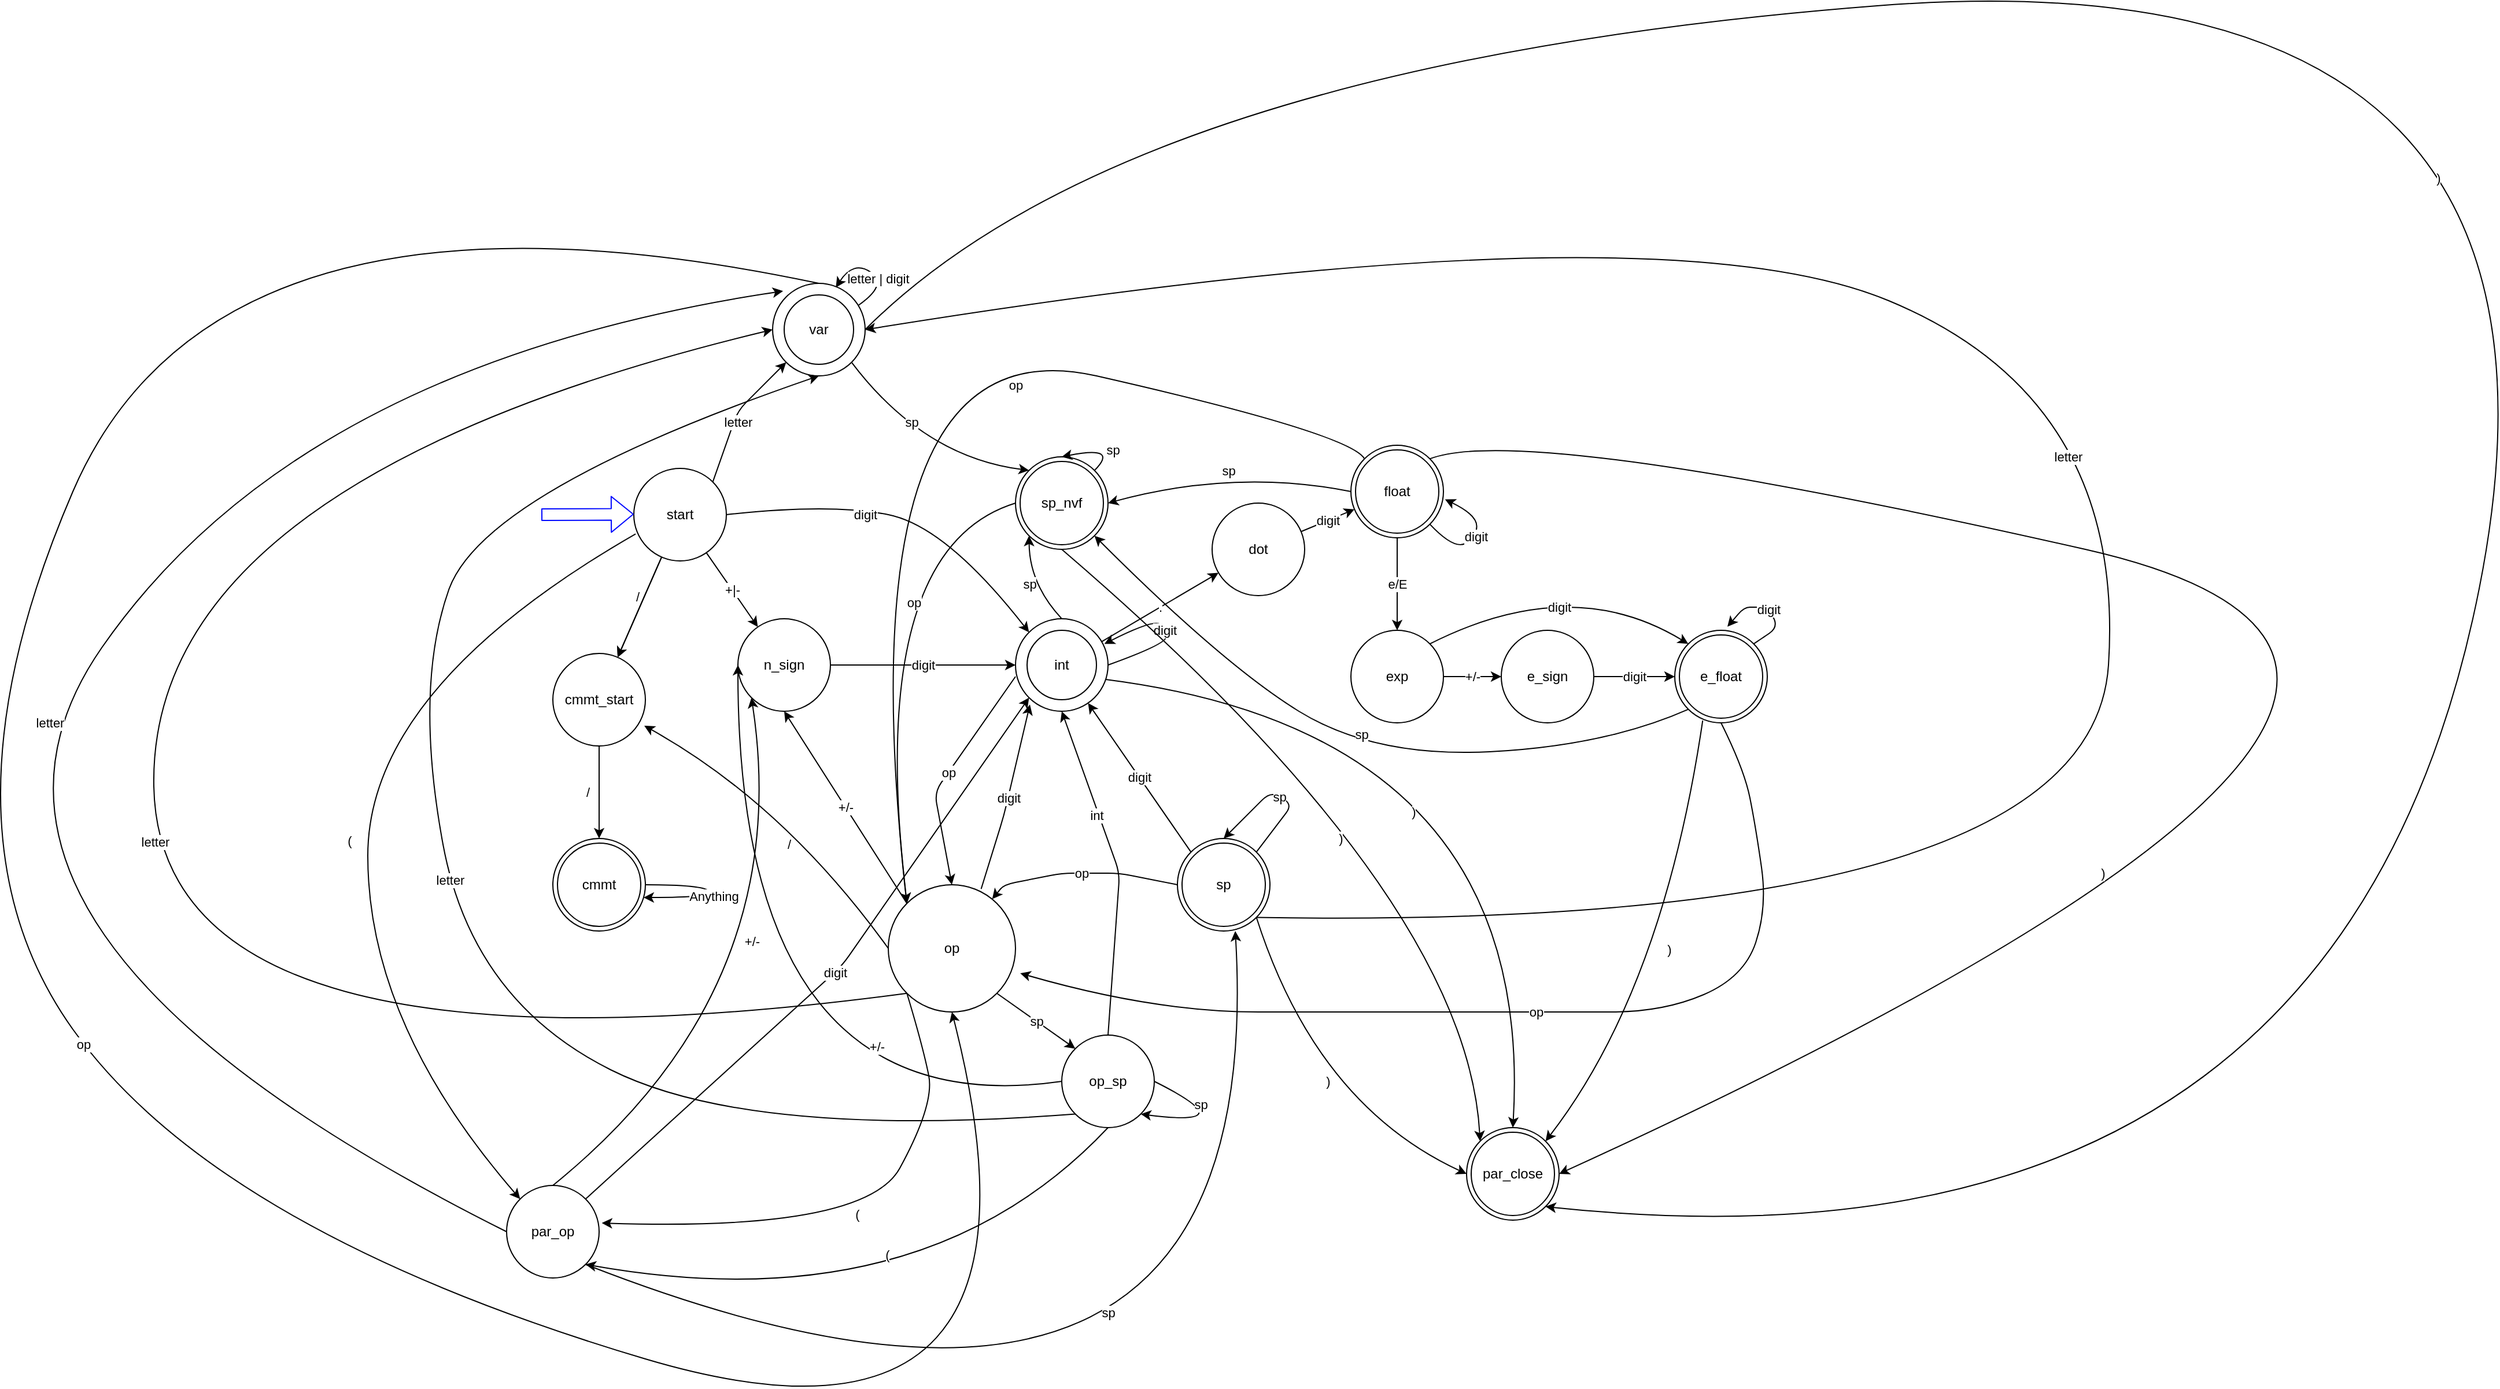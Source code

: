 <mxfile>
    <diagram id="0wO5liZ9OR7lbL87WMWF" name="Page-1">
        <mxGraphModel dx="1989" dy="930" grid="1" gridSize="10" guides="1" tooltips="1" connect="1" arrows="1" fold="1" page="1" pageScale="1" pageWidth="1169" pageHeight="827" math="0" shadow="0">
            <root>
                <mxCell id="0"/>
                <mxCell id="1" parent="0"/>
                <mxCell id="23" value="/" style="edgeStyle=none;html=1;" parent="1" source="2" target="22" edge="1">
                    <mxGeometry x="-0.156" y="-5" relative="1" as="geometry">
                        <mxPoint as="offset"/>
                    </mxGeometry>
                </mxCell>
                <mxCell id="41" value="letter" style="edgeStyle=none;html=1;exitX=1;exitY=0;exitDx=0;exitDy=0;entryX=0;entryY=1;entryDx=0;entryDy=0;strokeColor=default;" parent="1" source="2" target="3" edge="1">
                    <mxGeometry x="-0.1" y="-3" relative="1" as="geometry">
                        <Array as="points">
                            <mxPoint x="200" y="450"/>
                        </Array>
                        <mxPoint as="offset"/>
                    </mxGeometry>
                </mxCell>
                <mxCell id="51" value="" style="edgeStyle=none;html=1;" parent="1" source="2" target="22" edge="1">
                    <mxGeometry relative="1" as="geometry"/>
                </mxCell>
                <mxCell id="53" value="+|-" style="edgeStyle=none;html=1;" parent="1" source="2" target="52" edge="1">
                    <mxGeometry relative="1" as="geometry"/>
                </mxCell>
                <mxCell id="2" value="start" style="ellipse;whiteSpace=wrap;html=1;aspect=fixed;" parent="1" vertex="1">
                    <mxGeometry x="110" y="500" width="80" height="80" as="geometry"/>
                </mxCell>
                <mxCell id="188" value="sp" style="edgeStyle=none;html=1;exitX=1;exitY=1;exitDx=0;exitDy=0;entryX=0;entryY=0;entryDx=0;entryDy=0;curved=1;" parent="1" source="3" target="179" edge="1">
                    <mxGeometry x="-0.257" y="10" relative="1" as="geometry">
                        <Array as="points">
                            <mxPoint x="360" y="490"/>
                        </Array>
                        <mxPoint as="offset"/>
                    </mxGeometry>
                </mxCell>
                <mxCell id="190" value="op" style="edgeStyle=none;curved=1;html=1;exitX=0.5;exitY=0;exitDx=0;exitDy=0;entryX=0.5;entryY=1;entryDx=0;entryDy=0;" parent="1" source="3" target="29" edge="1">
                    <mxGeometry relative="1" as="geometry">
                        <Array as="points">
                            <mxPoint x="-250" y="230"/>
                            <mxPoint x="-500" y="810"/>
                            <mxPoint x="-250" y="1160"/>
                            <mxPoint x="490" y="1380"/>
                        </Array>
                    </mxGeometry>
                </mxCell>
                <mxCell id="200" value=")" style="edgeStyle=none;curved=1;html=1;exitX=1;exitY=0.5;exitDx=0;exitDy=0;entryX=1;entryY=1;entryDx=0;entryDy=0;" edge="1" parent="1" source="3" target="174">
                    <mxGeometry x="0.062" y="-112" relative="1" as="geometry">
                        <Array as="points">
                            <mxPoint x="540" y="150"/>
                            <mxPoint x="1830" y="50"/>
                            <mxPoint x="1570" y="1210"/>
                        </Array>
                        <mxPoint y="-1" as="offset"/>
                    </mxGeometry>
                </mxCell>
                <mxCell id="3" value="" style="ellipse;whiteSpace=wrap;html=1;aspect=fixed;" parent="1" vertex="1">
                    <mxGeometry x="230" y="340" width="80" height="80" as="geometry"/>
                </mxCell>
                <mxCell id="4" value="var" style="ellipse;whiteSpace=wrap;html=1;aspect=fixed;" parent="1" vertex="1">
                    <mxGeometry x="240" y="350" width="60" height="60" as="geometry"/>
                </mxCell>
                <mxCell id="34" value="." style="edgeStyle=none;html=1;" parent="1" source="10" target="33" edge="1">
                    <mxGeometry relative="1" as="geometry"/>
                </mxCell>
                <mxCell id="168" style="edgeStyle=none;curved=1;html=1;exitX=0.976;exitY=0.656;exitDx=0;exitDy=0;entryX=0.5;entryY=0;entryDx=0;entryDy=0;exitPerimeter=0;" parent="1" source="10" target="174" edge="1">
                    <mxGeometry relative="1" as="geometry">
                        <Array as="points">
                            <mxPoint x="890" y="730"/>
                        </Array>
                        <mxPoint x="841.716" y="1081.716" as="targetPoint"/>
                    </mxGeometry>
                </mxCell>
                <mxCell id="170" value=")" style="edgeLabel;html=1;align=center;verticalAlign=middle;resizable=0;points=[];" parent="168" connectable="0" vertex="1">
                    <mxGeometry x="0.185" y="-71" relative="1" as="geometry">
                        <mxPoint x="-32" y="22" as="offset"/>
                    </mxGeometry>
                </mxCell>
                <mxCell id="181" value="sp" style="edgeStyle=none;curved=1;html=1;exitX=0.5;exitY=0;exitDx=0;exitDy=0;entryX=0;entryY=1;entryDx=0;entryDy=0;strokeColor=default;" parent="1" source="10" target="179" edge="1">
                    <mxGeometry relative="1" as="geometry">
                        <Array as="points">
                            <mxPoint x="452" y="600"/>
                        </Array>
                    </mxGeometry>
                </mxCell>
                <mxCell id="10" value="" style="ellipse;whiteSpace=wrap;html=1;aspect=fixed;" parent="1" vertex="1">
                    <mxGeometry x="440" y="630" width="80" height="80" as="geometry"/>
                </mxCell>
                <mxCell id="32" value="op" style="edgeStyle=none;html=1;entryX=0.5;entryY=0;entryDx=0;entryDy=0;exitX=0;exitY=0.625;exitDx=0;exitDy=0;exitPerimeter=0;" parent="1" source="10" target="29" edge="1">
                    <mxGeometry relative="1" as="geometry">
                        <mxPoint x="480" y="780" as="targetPoint"/>
                        <Array as="points">
                            <mxPoint x="370" y="780"/>
                        </Array>
                    </mxGeometry>
                </mxCell>
                <mxCell id="11" value="int" style="ellipse;whiteSpace=wrap;html=1;aspect=fixed;" parent="1" vertex="1">
                    <mxGeometry x="450" y="640" width="60" height="60" as="geometry"/>
                </mxCell>
                <mxCell id="15" value="" style="curved=1;endArrow=classic;html=1;entryX=0.96;entryY=0.272;entryDx=0;entryDy=0;entryPerimeter=0;exitX=1;exitY=0.5;exitDx=0;exitDy=0;" parent="1" source="10" target="10" edge="1">
                    <mxGeometry width="50" height="50" relative="1" as="geometry">
                        <mxPoint x="510" y="690" as="sourcePoint"/>
                        <mxPoint x="630" y="700" as="targetPoint"/>
                        <Array as="points">
                            <mxPoint x="570" y="652"/>
                            <mxPoint x="570" y="640"/>
                            <mxPoint x="560" y="630"/>
                        </Array>
                    </mxGeometry>
                </mxCell>
                <mxCell id="17" value="digit" style="edgeLabel;html=1;align=center;verticalAlign=middle;resizable=0;points=[];" parent="15" connectable="0" vertex="1">
                    <mxGeometry x="0.041" y="1" relative="1" as="geometry">
                        <mxPoint as="offset"/>
                    </mxGeometry>
                </mxCell>
                <mxCell id="18" value="" style="curved=1;endArrow=classic;html=1;entryX=0.683;entryY=0.045;entryDx=0;entryDy=0;exitX=0.925;exitY=0.239;exitDx=0;exitDy=0;exitPerimeter=0;entryPerimeter=0;" parent="1" source="3" target="3" edge="1">
                    <mxGeometry width="50" height="50" relative="1" as="geometry">
                        <mxPoint x="311.453" y="354.713" as="sourcePoint"/>
                        <mxPoint x="320.0" y="330.0" as="targetPoint"/>
                        <Array as="points">
                            <mxPoint x="330" y="341"/>
                            <mxPoint x="300" y="320"/>
                        </Array>
                    </mxGeometry>
                </mxCell>
                <mxCell id="19" value="letter | digit" style="edgeLabel;html=1;align=center;verticalAlign=middle;resizable=0;points=[];" parent="18" connectable="0" vertex="1">
                    <mxGeometry x="0.041" y="1" relative="1" as="geometry">
                        <mxPoint x="6" y="4" as="offset"/>
                    </mxGeometry>
                </mxCell>
                <mxCell id="25" value="/" style="edgeStyle=none;html=1;entryX=0.5;entryY=0;entryDx=0;entryDy=0;" parent="1" source="22" target="147" edge="1">
                    <mxGeometry y="-10" relative="1" as="geometry">
                        <mxPoint as="offset"/>
                        <mxPoint x="80" y="820" as="targetPoint"/>
                    </mxGeometry>
                </mxCell>
                <mxCell id="82" value="(" style="edgeStyle=none;html=1;exitX=0.019;exitY=0.708;exitDx=0;exitDy=0;entryX=0;entryY=0;entryDx=0;entryDy=0;curved=1;exitPerimeter=0;" parent="1" source="2" target="80" edge="1">
                    <mxGeometry x="0.052" y="-16" relative="1" as="geometry">
                        <mxPoint as="offset"/>
                        <Array as="points">
                            <mxPoint x="-120" y="690"/>
                            <mxPoint x="-120" y="980"/>
                        </Array>
                    </mxGeometry>
                </mxCell>
                <mxCell id="22" value="cmmt_start" style="ellipse;whiteSpace=wrap;html=1;aspect=fixed;" parent="1" vertex="1">
                    <mxGeometry x="40" y="660" width="80" height="80" as="geometry"/>
                </mxCell>
                <mxCell id="43" value="digit" style="edgeStyle=none;html=1;exitX=0.73;exitY=0.033;exitDx=0;exitDy=0;exitPerimeter=0;entryX=0.156;entryY=0.927;entryDx=0;entryDy=0;entryPerimeter=0;" parent="1" source="29" target="10" edge="1">
                    <mxGeometry relative="1" as="geometry">
                        <mxPoint x="480" y="710.0" as="targetPoint"/>
                        <Array as="points">
                            <mxPoint x="430" y="800"/>
                        </Array>
                    </mxGeometry>
                </mxCell>
                <mxCell id="79" value="+/-" style="edgeStyle=none;html=1;exitX=0;exitY=0;exitDx=0;exitDy=0;entryX=0.5;entryY=1;entryDx=0;entryDy=0;" parent="1" source="29" target="52" edge="1">
                    <mxGeometry relative="1" as="geometry"/>
                </mxCell>
                <mxCell id="85" value="(" style="edgeStyle=none;html=1;exitX=0;exitY=1;exitDx=0;exitDy=0;entryX=1.029;entryY=0.406;entryDx=0;entryDy=0;curved=1;entryPerimeter=0;" parent="1" source="29" target="80" edge="1">
                    <mxGeometry x="0.024" y="-15" relative="1" as="geometry">
                        <Array as="points">
                            <mxPoint x="360" y="1000"/>
                            <mxPoint x="370" y="1050"/>
                            <mxPoint x="310" y="1160"/>
                        </Array>
                        <mxPoint as="offset"/>
                    </mxGeometry>
                </mxCell>
                <mxCell id="149" value="/" style="edgeStyle=none;curved=1;html=1;exitX=0;exitY=0.5;exitDx=0;exitDy=0;entryX=0.988;entryY=0.781;entryDx=0;entryDy=0;strokeColor=default;entryPerimeter=0;" parent="1" source="29" target="22" edge="1">
                    <mxGeometry x="-0.155" y="17" relative="1" as="geometry">
                        <Array as="points">
                            <mxPoint x="240" y="790"/>
                        </Array>
                        <mxPoint as="offset"/>
                    </mxGeometry>
                </mxCell>
                <mxCell id="154" value="sp" style="edgeStyle=none;curved=1;html=1;exitX=1;exitY=1;exitDx=0;exitDy=0;entryX=0;entryY=0;entryDx=0;entryDy=0;" parent="1" source="29" target="191" edge="1">
                    <mxGeometry relative="1" as="geometry">
                        <mxPoint x="490" y="1000" as="targetPoint"/>
                    </mxGeometry>
                </mxCell>
                <mxCell id="155" value="letter" style="edgeStyle=none;html=1;exitX=0;exitY=1;exitDx=0;exitDy=0;entryX=0;entryY=0.5;entryDx=0;entryDy=0;curved=1;" parent="1" source="29" target="3" edge="1">
                    <mxGeometry relative="1" as="geometry">
                        <mxPoint x="260" y="490" as="targetPoint"/>
                        <Array as="points">
                            <mxPoint x="-300" y="1040"/>
                            <mxPoint x="-310" y="510"/>
                        </Array>
                    </mxGeometry>
                </mxCell>
                <mxCell id="29" value="op" style="ellipse;whiteSpace=wrap;html=1;aspect=fixed;" parent="1" vertex="1">
                    <mxGeometry x="330" y="860" width="110" height="110" as="geometry"/>
                </mxCell>
                <mxCell id="36" value="digit" style="edgeStyle=none;html=1;" parent="1" source="33" target="63" edge="1">
                    <mxGeometry relative="1" as="geometry">
                        <mxPoint x="730.0" y="530.0" as="targetPoint"/>
                    </mxGeometry>
                </mxCell>
                <mxCell id="33" value="dot" style="ellipse;whiteSpace=wrap;html=1;aspect=fixed;" parent="1" vertex="1">
                    <mxGeometry x="610" y="530" width="80" height="80" as="geometry"/>
                </mxCell>
                <mxCell id="37" value="" style="curved=1;endArrow=classic;html=1;entryX=1.017;entryY=0.585;entryDx=0;entryDy=0;exitX=1;exitY=1;exitDx=0;exitDy=0;entryPerimeter=0;" parent="1" source="63" target="63" edge="1">
                    <mxGeometry width="50" height="50" relative="1" as="geometry">
                        <mxPoint x="800.005" y="554.988" as="sourcePoint"/>
                        <mxPoint x="808.77" y="530" as="targetPoint"/>
                        <Array as="points">
                            <mxPoint x="818.77" y="570"/>
                            <mxPoint x="838.77" y="560"/>
                            <mxPoint x="838.77" y="540"/>
                        </Array>
                    </mxGeometry>
                </mxCell>
                <mxCell id="38" value="digit" style="edgeLabel;html=1;align=center;verticalAlign=middle;resizable=0;points=[];" parent="37" connectable="0" vertex="1">
                    <mxGeometry x="0.041" y="1" relative="1" as="geometry">
                        <mxPoint as="offset"/>
                    </mxGeometry>
                </mxCell>
                <mxCell id="44" value="digit" style="curved=1;endArrow=classic;html=1;exitX=1;exitY=0.5;exitDx=0;exitDy=0;entryX=0;entryY=0;entryDx=0;entryDy=0;" parent="1" source="2" target="10" edge="1">
                    <mxGeometry x="-0.21" y="-4" width="50" height="50" relative="1" as="geometry">
                        <mxPoint x="350" y="540" as="sourcePoint"/>
                        <mxPoint x="400" y="490" as="targetPoint"/>
                        <Array as="points">
                            <mxPoint x="280" y="530"/>
                            <mxPoint x="380" y="550"/>
                        </Array>
                        <mxPoint as="offset"/>
                    </mxGeometry>
                </mxCell>
                <mxCell id="54" value="digit" style="edgeStyle=none;html=1;exitX=1;exitY=0.5;exitDx=0;exitDy=0;entryX=0;entryY=0.5;entryDx=0;entryDy=0;" parent="1" source="52" target="10" edge="1">
                    <mxGeometry relative="1" as="geometry"/>
                </mxCell>
                <mxCell id="52" value="n_sign" style="ellipse;whiteSpace=wrap;html=1;aspect=fixed;" parent="1" vertex="1">
                    <mxGeometry x="200" y="630" width="80" height="80" as="geometry"/>
                </mxCell>
                <mxCell id="62" value="op" style="edgeStyle=none;html=1;exitX=0;exitY=0.5;exitDx=0;exitDy=0;" parent="1" source="57" target="29" edge="1">
                    <mxGeometry relative="1" as="geometry">
                        <Array as="points">
                            <mxPoint x="530" y="850"/>
                            <mxPoint x="480" y="850"/>
                            <mxPoint x="430" y="860"/>
                        </Array>
                    </mxGeometry>
                </mxCell>
                <mxCell id="153" value="digit" style="edgeStyle=none;curved=1;html=1;exitX=0;exitY=0;exitDx=0;exitDy=0;" parent="1" source="57" target="10" edge="1">
                    <mxGeometry relative="1" as="geometry"/>
                </mxCell>
                <mxCell id="156" value="letter" style="edgeStyle=none;html=1;exitX=1;exitY=1;exitDx=0;exitDy=0;entryX=1;entryY=0.5;entryDx=0;entryDy=0;curved=1;" parent="1" source="57" target="3" edge="1">
                    <mxGeometry x="-0.024" y="47" relative="1" as="geometry">
                        <Array as="points">
                            <mxPoint x="1370" y="900"/>
                            <mxPoint x="1400" y="440"/>
                            <mxPoint x="990" y="270"/>
                        </Array>
                        <mxPoint as="offset"/>
                    </mxGeometry>
                </mxCell>
                <mxCell id="171" value=")" style="edgeStyle=none;curved=1;html=1;exitX=1;exitY=1;exitDx=0;exitDy=0;entryX=0;entryY=0.5;entryDx=0;entryDy=0;strokeColor=default;" parent="1" source="57" target="174" edge="1">
                    <mxGeometry x="-0.017" y="16" relative="1" as="geometry">
                        <Array as="points">
                            <mxPoint x="700" y="1050"/>
                        </Array>
                        <mxPoint as="offset"/>
                        <mxPoint x="830" y="1110" as="targetPoint"/>
                    </mxGeometry>
                </mxCell>
                <mxCell id="57" value="sp" style="ellipse;shape=doubleEllipse;whiteSpace=wrap;html=1;aspect=fixed;" parent="1" vertex="1">
                    <mxGeometry x="580" y="820" width="80" height="80" as="geometry"/>
                </mxCell>
                <mxCell id="60" value="sp" style="edgeStyle=none;html=1;exitX=1;exitY=0;exitDx=0;exitDy=0;entryX=0.5;entryY=0;entryDx=0;entryDy=0;" parent="1" source="57" target="57" edge="1">
                    <mxGeometry relative="1" as="geometry">
                        <Array as="points">
                            <mxPoint x="680" y="790"/>
                            <mxPoint x="660" y="780"/>
                        </Array>
                    </mxGeometry>
                </mxCell>
                <mxCell id="65" value="e/E" style="edgeStyle=none;html=1;entryX=0.5;entryY=0;entryDx=0;entryDy=0;" parent="1" source="63" target="66" edge="1">
                    <mxGeometry relative="1" as="geometry">
                        <mxPoint x="770" y="640.0" as="targetPoint"/>
                    </mxGeometry>
                </mxCell>
                <mxCell id="167" value=")" style="edgeStyle=none;curved=1;html=1;exitX=1;exitY=0;exitDx=0;exitDy=0;entryX=1;entryY=0.5;entryDx=0;entryDy=0;strokeColor=default;" parent="1" source="63" target="174" edge="1">
                    <mxGeometry x="0.494" y="-41" relative="1" as="geometry">
                        <Array as="points">
                            <mxPoint x="880" y="460"/>
                            <mxPoint x="1850" y="680"/>
                        </Array>
                        <mxPoint as="offset"/>
                        <mxPoint x="898.284" y="1138.284" as="targetPoint"/>
                    </mxGeometry>
                </mxCell>
                <mxCell id="176" value="op" style="edgeStyle=none;curved=1;html=1;exitX=0;exitY=0;exitDx=0;exitDy=0;entryX=0;entryY=0;entryDx=0;entryDy=0;strokeColor=default;" parent="1" source="63" target="29" edge="1">
                    <mxGeometry x="-0.357" y="23" relative="1" as="geometry">
                        <Array as="points">
                            <mxPoint x="730" y="470"/>
                            <mxPoint x="290" y="370"/>
                        </Array>
                        <mxPoint as="offset"/>
                    </mxGeometry>
                </mxCell>
                <mxCell id="183" value="sp" style="edgeStyle=none;curved=1;html=1;exitX=0;exitY=0.5;exitDx=0;exitDy=0;entryX=1;entryY=0.5;entryDx=0;entryDy=0;strokeColor=default;" parent="1" source="63" target="179" edge="1">
                    <mxGeometry relative="1" as="geometry">
                        <Array as="points">
                            <mxPoint x="630" y="500"/>
                        </Array>
                    </mxGeometry>
                </mxCell>
                <mxCell id="63" value="float" style="ellipse;shape=doubleEllipse;whiteSpace=wrap;html=1;aspect=fixed;" parent="1" vertex="1">
                    <mxGeometry x="730" y="480" width="80" height="80" as="geometry"/>
                </mxCell>
                <mxCell id="73" value="+/-" style="edgeStyle=none;html=1;exitX=1;exitY=0.5;exitDx=0;exitDy=0;entryX=0;entryY=0.5;entryDx=0;entryDy=0;" parent="1" source="66" target="70" edge="1">
                    <mxGeometry relative="1" as="geometry"/>
                </mxCell>
                <mxCell id="199" value="digit" style="edgeStyle=none;curved=1;html=1;exitX=1;exitY=0;exitDx=0;exitDy=0;entryX=0;entryY=0;entryDx=0;entryDy=0;" edge="1" parent="1" source="66" target="74">
                    <mxGeometry x="-0.108" y="-22" relative="1" as="geometry">
                        <Array as="points">
                            <mxPoint x="920" y="590"/>
                        </Array>
                        <mxPoint as="offset"/>
                    </mxGeometry>
                </mxCell>
                <mxCell id="66" value="exp" style="ellipse;whiteSpace=wrap;html=1;aspect=fixed;" parent="1" vertex="1">
                    <mxGeometry x="730" y="640" width="80" height="80" as="geometry"/>
                </mxCell>
                <mxCell id="75" value="digit" style="edgeStyle=none;html=1;exitX=1;exitY=0.5;exitDx=0;exitDy=0;entryX=0;entryY=0.5;entryDx=0;entryDy=0;" parent="1" source="70" target="74" edge="1">
                    <mxGeometry relative="1" as="geometry"/>
                </mxCell>
                <mxCell id="70" value="e_sign" style="ellipse;whiteSpace=wrap;html=1;aspect=fixed;" parent="1" vertex="1">
                    <mxGeometry x="860" y="640" width="80" height="80" as="geometry"/>
                </mxCell>
                <mxCell id="77" value="sp" style="edgeStyle=none;html=1;exitX=0;exitY=1;exitDx=0;exitDy=0;entryX=1;entryY=1;entryDx=0;entryDy=0;curved=1;" parent="1" source="74" target="179" edge="1">
                    <mxGeometry x="0.01" y="-12" relative="1" as="geometry">
                        <Array as="points">
                            <mxPoint x="950" y="740"/>
                            <mxPoint x="750" y="750"/>
                            <mxPoint x="620" y="670"/>
                        </Array>
                        <mxPoint x="-1" as="offset"/>
                    </mxGeometry>
                </mxCell>
                <mxCell id="78" value="op" style="edgeStyle=none;html=1;exitX=0.5;exitY=1;exitDx=0;exitDy=0;entryX=1.037;entryY=0.696;entryDx=0;entryDy=0;entryPerimeter=0;curved=1;" parent="1" source="74" target="29" edge="1">
                    <mxGeometry x="-0.04" relative="1" as="geometry">
                        <mxPoint x="1049.588" y="970" as="targetPoint"/>
                        <Array as="points">
                            <mxPoint x="1070" y="760"/>
                            <mxPoint x="1080" y="810"/>
                            <mxPoint x="1090" y="880"/>
                            <mxPoint x="1070" y="940"/>
                            <mxPoint x="1000" y="970"/>
                            <mxPoint x="910" y="970"/>
                            <mxPoint x="740" y="970"/>
                            <mxPoint x="560" y="970"/>
                        </Array>
                        <mxPoint as="offset"/>
                    </mxGeometry>
                </mxCell>
                <mxCell id="166" value=")" style="edgeStyle=none;curved=1;html=1;exitX=0.302;exitY=0.975;exitDx=0;exitDy=0;entryX=1;entryY=0;entryDx=0;entryDy=0;exitPerimeter=0;" parent="1" source="74" target="174" edge="1">
                    <mxGeometry relative="1" as="geometry">
                        <Array as="points">
                            <mxPoint x="1000" y="950"/>
                        </Array>
                        <mxPoint x="898.284" y="1081.716" as="targetPoint"/>
                    </mxGeometry>
                </mxCell>
                <mxCell id="74" value="e_float" style="ellipse;shape=doubleEllipse;whiteSpace=wrap;html=1;aspect=fixed;" parent="1" vertex="1">
                    <mxGeometry x="1010" y="640" width="80" height="80" as="geometry"/>
                </mxCell>
                <mxCell id="76" value="digit" style="edgeStyle=none;html=1;exitX=1;exitY=0;exitDx=0;exitDy=0;entryX=0.569;entryY=-0.039;entryDx=0;entryDy=0;entryPerimeter=0;" parent="1" source="74" target="74" edge="1">
                    <mxGeometry relative="1" as="geometry">
                        <Array as="points">
                            <mxPoint x="1100" y="637"/>
                            <mxPoint x="1090" y="620"/>
                            <mxPoint x="1070" y="620"/>
                        </Array>
                    </mxGeometry>
                </mxCell>
                <mxCell id="163" value="+/-" style="edgeStyle=none;curved=1;html=1;exitX=0.5;exitY=0;exitDx=0;exitDy=0;entryX=0;entryY=1;entryDx=0;entryDy=0;strokeColor=default;" parent="1" source="80" target="52" edge="1">
                    <mxGeometry x="0.202" y="32" relative="1" as="geometry">
                        <Array as="points">
                            <mxPoint x="250" y="950"/>
                        </Array>
                        <mxPoint y="-1" as="offset"/>
                    </mxGeometry>
                </mxCell>
                <mxCell id="164" value="sp" style="edgeStyle=none;curved=1;html=1;exitX=1;exitY=1;exitDx=0;exitDy=0;" parent="1" source="80" edge="1">
                    <mxGeometry x="-0.246" y="126" relative="1" as="geometry">
                        <mxPoint x="630" y="900" as="targetPoint"/>
                        <Array as="points">
                            <mxPoint x="660" y="1420"/>
                        </Array>
                        <mxPoint as="offset"/>
                    </mxGeometry>
                </mxCell>
                <mxCell id="165" value="letter" style="edgeStyle=none;html=1;exitX=0;exitY=0.5;exitDx=0;exitDy=0;entryX=0.113;entryY=0.083;entryDx=0;entryDy=0;entryPerimeter=0;curved=1;" parent="1" source="80" target="3" edge="1">
                    <mxGeometry relative="1" as="geometry">
                        <Array as="points">
                            <mxPoint x="-520" y="900"/>
                            <mxPoint x="-180" y="410"/>
                        </Array>
                    </mxGeometry>
                </mxCell>
                <mxCell id="194" value="digit" style="edgeStyle=none;html=1;exitX=1;exitY=0;exitDx=0;exitDy=0;entryX=0;entryY=1;entryDx=0;entryDy=0;" edge="1" parent="1" source="80" target="10">
                    <mxGeometry relative="1" as="geometry">
                        <Array as="points">
                            <mxPoint x="290" y="930"/>
                        </Array>
                    </mxGeometry>
                </mxCell>
                <mxCell id="80" value="par_op" style="ellipse;whiteSpace=wrap;html=1;aspect=fixed;" parent="1" vertex="1">
                    <mxGeometry y="1120" width="80" height="80" as="geometry"/>
                </mxCell>
                <mxCell id="147" value="cmmt" style="ellipse;shape=doubleEllipse;whiteSpace=wrap;html=1;aspect=fixed;" parent="1" vertex="1">
                    <mxGeometry x="40" y="820" width="80" height="80" as="geometry"/>
                </mxCell>
                <mxCell id="148" value="Anything" style="edgeStyle=none;curved=1;html=1;exitX=1;exitY=0.5;exitDx=0;exitDy=0;entryX=0.98;entryY=0.638;entryDx=0;entryDy=0;entryPerimeter=0;" parent="1" source="147" target="147" edge="1">
                    <mxGeometry relative="1" as="geometry">
                        <Array as="points">
                            <mxPoint x="170" y="860"/>
                            <mxPoint x="180" y="871"/>
                        </Array>
                    </mxGeometry>
                </mxCell>
                <mxCell id="174" value="par_close" style="ellipse;shape=doubleEllipse;whiteSpace=wrap;html=1;aspect=fixed;" parent="1" vertex="1">
                    <mxGeometry x="830" y="1070" width="80" height="80" as="geometry"/>
                </mxCell>
                <mxCell id="182" value="op" style="edgeStyle=none;curved=1;html=1;exitX=0;exitY=0.5;exitDx=0;exitDy=0;entryX=0;entryY=0;entryDx=0;entryDy=0;strokeColor=default;" parent="1" source="179" target="29" edge="1">
                    <mxGeometry x="-0.159" y="36" relative="1" as="geometry">
                        <Array as="points">
                            <mxPoint x="310" y="570"/>
                        </Array>
                        <mxPoint as="offset"/>
                    </mxGeometry>
                </mxCell>
                <mxCell id="203" value=")" style="edgeStyle=none;curved=1;html=1;exitX=0.5;exitY=1;exitDx=0;exitDy=0;entryX=0;entryY=0;entryDx=0;entryDy=0;" edge="1" parent="1" source="179" target="174">
                    <mxGeometry x="0.025" y="-34" relative="1" as="geometry">
                        <Array as="points">
                            <mxPoint x="830" y="870"/>
                        </Array>
                        <mxPoint x="1" as="offset"/>
                    </mxGeometry>
                </mxCell>
                <mxCell id="179" value="sp_nvf" style="ellipse;shape=doubleEllipse;whiteSpace=wrap;html=1;aspect=fixed;" parent="1" vertex="1">
                    <mxGeometry x="440" y="490" width="80" height="80" as="geometry"/>
                </mxCell>
                <mxCell id="180" value="sp" style="edgeStyle=none;curved=1;html=1;exitX=1;exitY=0;exitDx=0;exitDy=0;entryX=0.5;entryY=0;entryDx=0;entryDy=0;strokeColor=default;" parent="1" source="179" target="179" edge="1">
                    <mxGeometry x="-0.438" y="1" relative="1" as="geometry">
                        <Array as="points">
                            <mxPoint x="530" y="480"/>
                        </Array>
                        <mxPoint y="-1" as="offset"/>
                    </mxGeometry>
                </mxCell>
                <mxCell id="187" value="" style="edgeStyle=none;html=1;entryX=0;entryY=0.5;entryDx=0;entryDy=0;strokeColor=#0008FF;shape=flexArrow;" parent="1" edge="1">
                    <mxGeometry relative="1" as="geometry">
                        <mxPoint x="30" y="540.06" as="sourcePoint"/>
                        <mxPoint x="110" y="539.63" as="targetPoint"/>
                    </mxGeometry>
                </mxCell>
                <mxCell id="195" value="int" style="edgeStyle=none;html=1;exitX=0.5;exitY=0;exitDx=0;exitDy=0;entryX=0.5;entryY=1;entryDx=0;entryDy=0;" edge="1" parent="1" source="191" target="10">
                    <mxGeometry x="0.344" y="2" relative="1" as="geometry">
                        <Array as="points">
                            <mxPoint x="530" y="850"/>
                        </Array>
                        <mxPoint as="offset"/>
                    </mxGeometry>
                </mxCell>
                <mxCell id="196" value="letter" style="edgeStyle=none;html=1;exitX=0;exitY=1;exitDx=0;exitDy=0;entryX=0.5;entryY=1;entryDx=0;entryDy=0;curved=1;" edge="1" parent="1" source="191" target="3">
                    <mxGeometry relative="1" as="geometry">
                        <Array as="points">
                            <mxPoint x="210" y="1080"/>
                            <mxPoint x="-30" y="960"/>
                            <mxPoint x="-80" y="690"/>
                            <mxPoint x="-20" y="520"/>
                        </Array>
                    </mxGeometry>
                </mxCell>
                <mxCell id="197" value="(" style="edgeStyle=none;curved=1;html=1;exitX=0.5;exitY=1;exitDx=0;exitDy=0;entryX=1;entryY=1;entryDx=0;entryDy=0;" edge="1" parent="1" source="191" target="80">
                    <mxGeometry x="0.033" y="-54" relative="1" as="geometry">
                        <Array as="points">
                            <mxPoint x="360" y="1240"/>
                        </Array>
                        <mxPoint x="-1" as="offset"/>
                    </mxGeometry>
                </mxCell>
                <mxCell id="204" value="+/-" style="edgeStyle=none;curved=1;html=1;exitX=0;exitY=0.5;exitDx=0;exitDy=0;entryX=0;entryY=0.5;entryDx=0;entryDy=0;" edge="1" parent="1" source="191" target="52">
                    <mxGeometry x="-0.548" y="-52" relative="1" as="geometry">
                        <Array as="points">
                            <mxPoint x="200" y="1070"/>
                        </Array>
                        <mxPoint as="offset"/>
                    </mxGeometry>
                </mxCell>
                <mxCell id="191" value="op_sp" style="ellipse;whiteSpace=wrap;html=1;aspect=fixed;" parent="1" vertex="1">
                    <mxGeometry x="480" y="990" width="80" height="80" as="geometry"/>
                </mxCell>
                <mxCell id="192" value="sp" style="edgeStyle=none;curved=1;html=1;exitX=1;exitY=0.5;exitDx=0;exitDy=0;entryX=1;entryY=1;entryDx=0;entryDy=0;" parent="1" source="191" target="191" edge="1">
                    <mxGeometry x="-0.508" relative="1" as="geometry">
                        <Array as="points">
                            <mxPoint x="640" y="1070"/>
                        </Array>
                        <mxPoint as="offset"/>
                    </mxGeometry>
                </mxCell>
            </root>
        </mxGraphModel>
    </diagram>
</mxfile>